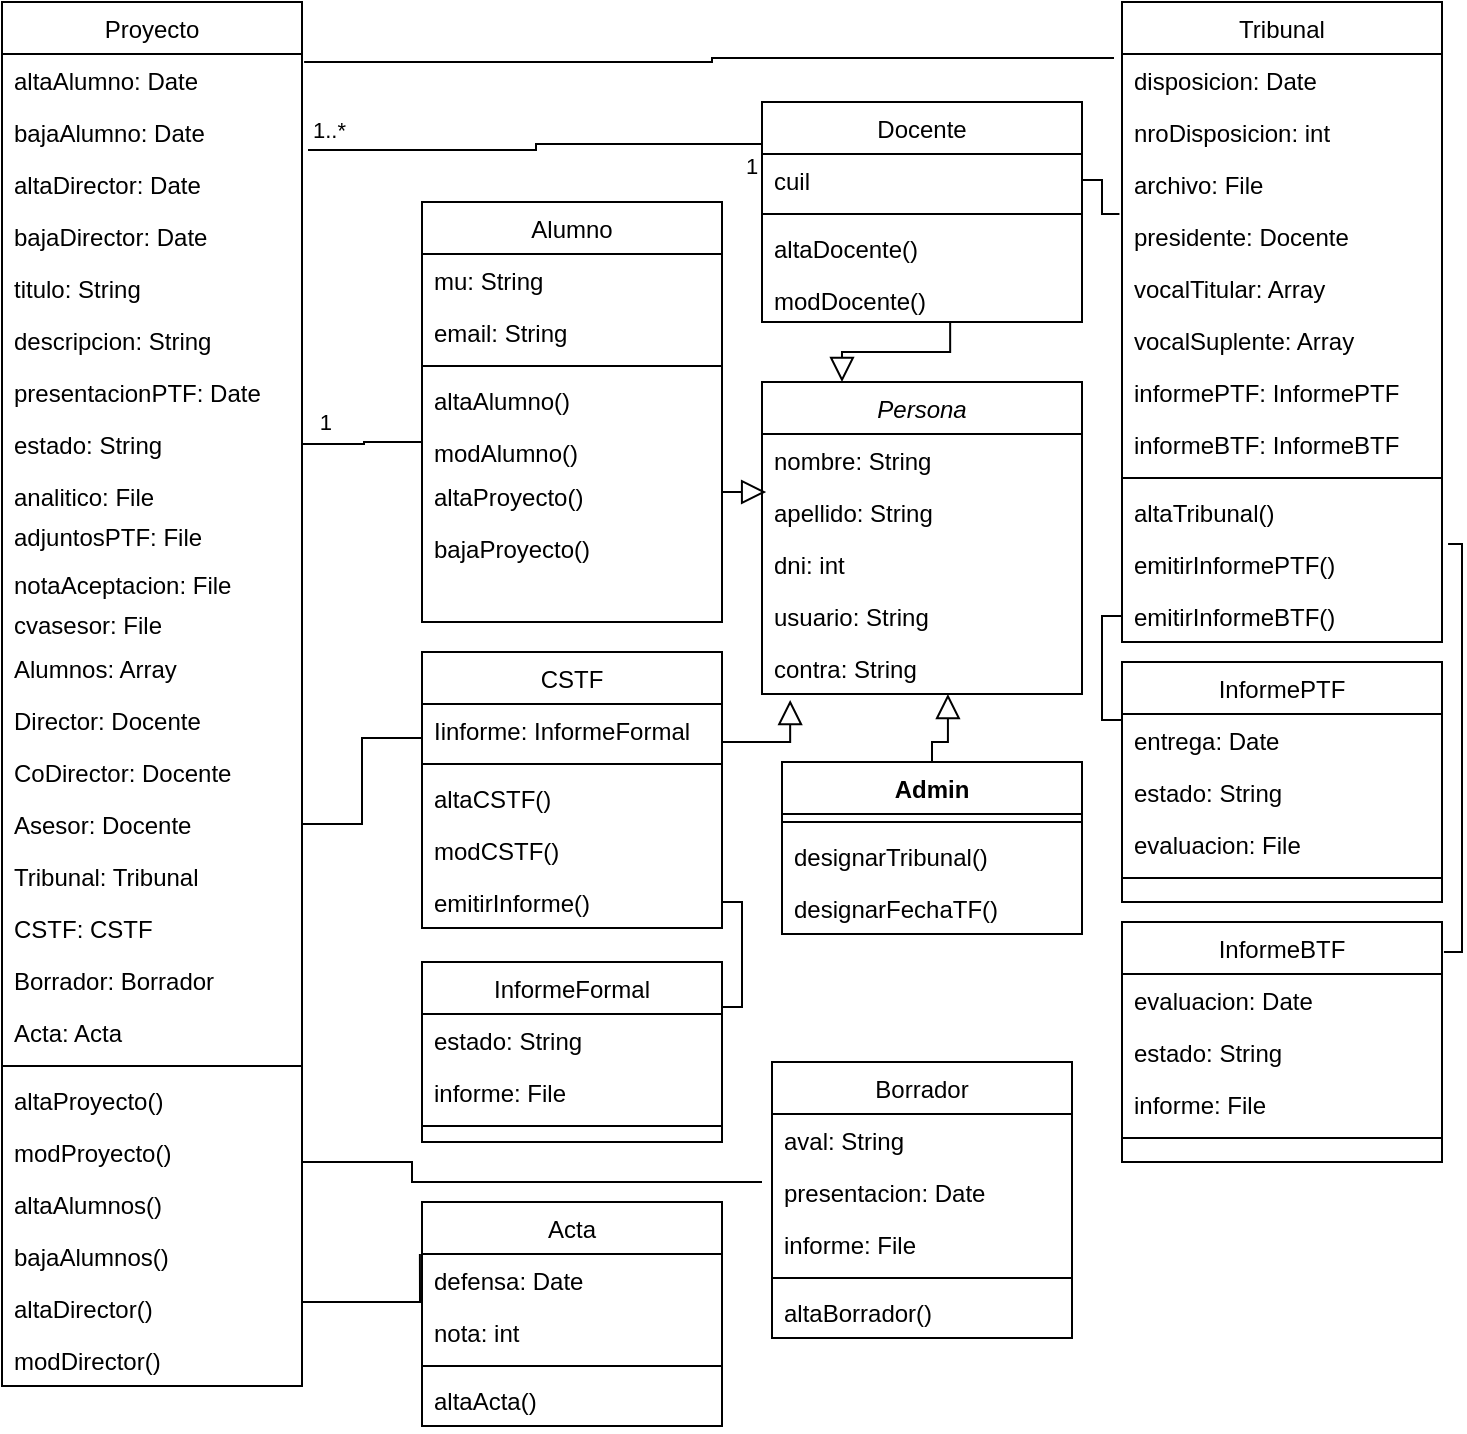 <mxfile version="21.6.8" type="github">
  <diagram id="C5RBs43oDa-KdzZeNtuy" name="Page-1">
    <mxGraphModel dx="1674" dy="790" grid="1" gridSize="10" guides="1" tooltips="1" connect="1" arrows="1" fold="1" page="1" pageScale="1" pageWidth="827" pageHeight="1169" math="0" shadow="0">
      <root>
        <mxCell id="WIyWlLk6GJQsqaUBKTNV-0" />
        <mxCell id="WIyWlLk6GJQsqaUBKTNV-1" parent="WIyWlLk6GJQsqaUBKTNV-0" />
        <mxCell id="zkfFHV4jXpPFQw0GAbJ--0" value="Persona" style="swimlane;fontStyle=2;align=center;verticalAlign=top;childLayout=stackLayout;horizontal=1;startSize=26;horizontalStack=0;resizeParent=1;resizeLast=0;collapsible=1;marginBottom=0;rounded=0;shadow=0;strokeWidth=1;" parent="WIyWlLk6GJQsqaUBKTNV-1" vertex="1">
          <mxGeometry x="420" y="450" width="160" height="156" as="geometry">
            <mxRectangle x="230" y="140" width="160" height="26" as="alternateBounds" />
          </mxGeometry>
        </mxCell>
        <mxCell id="zkfFHV4jXpPFQw0GAbJ--1" value="nombre: String" style="text;align=left;verticalAlign=top;spacingLeft=4;spacingRight=4;overflow=hidden;rotatable=0;points=[[0,0.5],[1,0.5]];portConstraint=eastwest;" parent="zkfFHV4jXpPFQw0GAbJ--0" vertex="1">
          <mxGeometry y="26" width="160" height="26" as="geometry" />
        </mxCell>
        <mxCell id="zkfFHV4jXpPFQw0GAbJ--2" value="apellido: String" style="text;align=left;verticalAlign=top;spacingLeft=4;spacingRight=4;overflow=hidden;rotatable=0;points=[[0,0.5],[1,0.5]];portConstraint=eastwest;rounded=0;shadow=0;html=0;" parent="zkfFHV4jXpPFQw0GAbJ--0" vertex="1">
          <mxGeometry y="52" width="160" height="26" as="geometry" />
        </mxCell>
        <mxCell id="zkfFHV4jXpPFQw0GAbJ--3" value="dni: int&#xa;&#xa;" style="text;align=left;verticalAlign=top;spacingLeft=4;spacingRight=4;overflow=hidden;rotatable=0;points=[[0,0.5],[1,0.5]];portConstraint=eastwest;rounded=0;shadow=0;html=0;" parent="zkfFHV4jXpPFQw0GAbJ--0" vertex="1">
          <mxGeometry y="78" width="160" height="26" as="geometry" />
        </mxCell>
        <mxCell id="7Mly_BTtdw34i1whpnwI-66" value="usuario: String" style="text;align=left;verticalAlign=top;spacingLeft=4;spacingRight=4;overflow=hidden;rotatable=0;points=[[0,0.5],[1,0.5]];portConstraint=eastwest;rounded=0;shadow=0;html=0;" vertex="1" parent="zkfFHV4jXpPFQw0GAbJ--0">
          <mxGeometry y="104" width="160" height="26" as="geometry" />
        </mxCell>
        <mxCell id="7Mly_BTtdw34i1whpnwI-67" value="contra: String" style="text;align=left;verticalAlign=top;spacingLeft=4;spacingRight=4;overflow=hidden;rotatable=0;points=[[0,0.5],[1,0.5]];portConstraint=eastwest;rounded=0;shadow=0;html=0;" vertex="1" parent="zkfFHV4jXpPFQw0GAbJ--0">
          <mxGeometry y="130" width="160" height="26" as="geometry" />
        </mxCell>
        <mxCell id="zkfFHV4jXpPFQw0GAbJ--6" value="Alumno" style="swimlane;fontStyle=0;align=center;verticalAlign=top;childLayout=stackLayout;horizontal=1;startSize=26;horizontalStack=0;resizeParent=1;resizeLast=0;collapsible=1;marginBottom=0;rounded=0;shadow=0;strokeWidth=1;" parent="WIyWlLk6GJQsqaUBKTNV-1" vertex="1">
          <mxGeometry x="250" y="360" width="150" height="210" as="geometry">
            <mxRectangle x="130" y="380" width="160" height="26" as="alternateBounds" />
          </mxGeometry>
        </mxCell>
        <mxCell id="zkfFHV4jXpPFQw0GAbJ--7" value="mu: String" style="text;align=left;verticalAlign=top;spacingLeft=4;spacingRight=4;overflow=hidden;rotatable=0;points=[[0,0.5],[1,0.5]];portConstraint=eastwest;" parent="zkfFHV4jXpPFQw0GAbJ--6" vertex="1">
          <mxGeometry y="26" width="150" height="26" as="geometry" />
        </mxCell>
        <mxCell id="zkfFHV4jXpPFQw0GAbJ--8" value="email: String" style="text;align=left;verticalAlign=top;spacingLeft=4;spacingRight=4;overflow=hidden;rotatable=0;points=[[0,0.5],[1,0.5]];portConstraint=eastwest;rounded=0;shadow=0;html=0;" parent="zkfFHV4jXpPFQw0GAbJ--6" vertex="1">
          <mxGeometry y="52" width="150" height="26" as="geometry" />
        </mxCell>
        <mxCell id="zkfFHV4jXpPFQw0GAbJ--9" value="" style="line;html=1;strokeWidth=1;align=left;verticalAlign=middle;spacingTop=-1;spacingLeft=3;spacingRight=3;rotatable=0;labelPosition=right;points=[];portConstraint=eastwest;" parent="zkfFHV4jXpPFQw0GAbJ--6" vertex="1">
          <mxGeometry y="78" width="150" height="8" as="geometry" />
        </mxCell>
        <mxCell id="zkfFHV4jXpPFQw0GAbJ--11" value="altaAlumno()" style="text;align=left;verticalAlign=top;spacingLeft=4;spacingRight=4;overflow=hidden;rotatable=0;points=[[0,0.5],[1,0.5]];portConstraint=eastwest;" parent="zkfFHV4jXpPFQw0GAbJ--6" vertex="1">
          <mxGeometry y="86" width="150" height="26" as="geometry" />
        </mxCell>
        <mxCell id="7Mly_BTtdw34i1whpnwI-2" value="modAlumno()" style="text;align=left;verticalAlign=top;spacingLeft=4;spacingRight=4;overflow=hidden;rotatable=0;points=[[0,0.5],[1,0.5]];portConstraint=eastwest;" vertex="1" parent="zkfFHV4jXpPFQw0GAbJ--6">
          <mxGeometry y="112" width="150" height="22" as="geometry" />
        </mxCell>
        <mxCell id="7Mly_BTtdw34i1whpnwI-3" value="altaProyecto()&#xa;" style="text;align=left;verticalAlign=top;spacingLeft=4;spacingRight=4;overflow=hidden;rotatable=0;points=[[0,0.5],[1,0.5]];portConstraint=eastwest;" vertex="1" parent="zkfFHV4jXpPFQw0GAbJ--6">
          <mxGeometry y="134" width="150" height="26" as="geometry" />
        </mxCell>
        <mxCell id="7Mly_BTtdw34i1whpnwI-4" value="bajaProyecto()&#xa;" style="text;align=left;verticalAlign=top;spacingLeft=4;spacingRight=4;overflow=hidden;rotatable=0;points=[[0,0.5],[1,0.5]];portConstraint=eastwest;" vertex="1" parent="zkfFHV4jXpPFQw0GAbJ--6">
          <mxGeometry y="160" width="150" height="24" as="geometry" />
        </mxCell>
        <mxCell id="zkfFHV4jXpPFQw0GAbJ--12" value="" style="endArrow=block;endSize=10;endFill=0;shadow=0;strokeWidth=1;rounded=0;edgeStyle=elbowEdgeStyle;elbow=vertical;entryX=0.013;entryY=1.115;entryDx=0;entryDy=0;entryPerimeter=0;" parent="WIyWlLk6GJQsqaUBKTNV-1" source="zkfFHV4jXpPFQw0GAbJ--6" target="zkfFHV4jXpPFQw0GAbJ--1" edge="1">
          <mxGeometry width="160" relative="1" as="geometry">
            <mxPoint x="200" y="203" as="sourcePoint" />
            <mxPoint x="200" y="203" as="targetPoint" />
          </mxGeometry>
        </mxCell>
        <mxCell id="zkfFHV4jXpPFQw0GAbJ--13" value="Docente&#xa;" style="swimlane;fontStyle=0;align=center;verticalAlign=top;childLayout=stackLayout;horizontal=1;startSize=26;horizontalStack=0;resizeParent=1;resizeLast=0;collapsible=1;marginBottom=0;rounded=0;shadow=0;strokeWidth=1;" parent="WIyWlLk6GJQsqaUBKTNV-1" vertex="1">
          <mxGeometry x="420" y="310" width="160" height="110" as="geometry">
            <mxRectangle x="340" y="380" width="170" height="26" as="alternateBounds" />
          </mxGeometry>
        </mxCell>
        <mxCell id="zkfFHV4jXpPFQw0GAbJ--14" value="cuil" style="text;align=left;verticalAlign=top;spacingLeft=4;spacingRight=4;overflow=hidden;rotatable=0;points=[[0,0.5],[1,0.5]];portConstraint=eastwest;" parent="zkfFHV4jXpPFQw0GAbJ--13" vertex="1">
          <mxGeometry y="26" width="160" height="26" as="geometry" />
        </mxCell>
        <mxCell id="zkfFHV4jXpPFQw0GAbJ--15" value="" style="line;html=1;strokeWidth=1;align=left;verticalAlign=middle;spacingTop=-1;spacingLeft=3;spacingRight=3;rotatable=0;labelPosition=right;points=[];portConstraint=eastwest;" parent="zkfFHV4jXpPFQw0GAbJ--13" vertex="1">
          <mxGeometry y="52" width="160" height="8" as="geometry" />
        </mxCell>
        <mxCell id="7Mly_BTtdw34i1whpnwI-37" value="altaDocente()" style="text;align=left;verticalAlign=top;spacingLeft=4;spacingRight=4;overflow=hidden;rotatable=0;points=[[0,0.5],[1,0.5]];portConstraint=eastwest;" vertex="1" parent="zkfFHV4jXpPFQw0GAbJ--13">
          <mxGeometry y="60" width="160" height="26" as="geometry" />
        </mxCell>
        <mxCell id="7Mly_BTtdw34i1whpnwI-38" value="modDocente()" style="text;align=left;verticalAlign=top;spacingLeft=4;spacingRight=4;overflow=hidden;rotatable=0;points=[[0,0.5],[1,0.5]];portConstraint=eastwest;" vertex="1" parent="zkfFHV4jXpPFQw0GAbJ--13">
          <mxGeometry y="86" width="160" height="24" as="geometry" />
        </mxCell>
        <mxCell id="zkfFHV4jXpPFQw0GAbJ--16" value="" style="endArrow=block;endSize=10;endFill=0;shadow=0;strokeWidth=1;rounded=0;edgeStyle=elbowEdgeStyle;elbow=vertical;exitX=0.588;exitY=1;exitDx=0;exitDy=0;entryX=0.25;entryY=0;entryDx=0;entryDy=0;exitPerimeter=0;" parent="WIyWlLk6GJQsqaUBKTNV-1" source="7Mly_BTtdw34i1whpnwI-38" target="zkfFHV4jXpPFQw0GAbJ--0" edge="1">
          <mxGeometry width="160" relative="1" as="geometry">
            <mxPoint x="210" y="373" as="sourcePoint" />
            <mxPoint x="470" y="430" as="targetPoint" />
            <Array as="points" />
          </mxGeometry>
        </mxCell>
        <mxCell id="zkfFHV4jXpPFQw0GAbJ--17" value="Proyecto" style="swimlane;fontStyle=0;align=center;verticalAlign=top;childLayout=stackLayout;horizontal=1;startSize=26;horizontalStack=0;resizeParent=1;resizeLast=0;collapsible=1;marginBottom=0;rounded=0;shadow=0;strokeWidth=1;" parent="WIyWlLk6GJQsqaUBKTNV-1" vertex="1">
          <mxGeometry x="40" y="260" width="150" height="692" as="geometry">
            <mxRectangle x="130" y="570" width="160" height="26" as="alternateBounds" />
          </mxGeometry>
        </mxCell>
        <mxCell id="zkfFHV4jXpPFQw0GAbJ--18" value="altaAlumno: Date&#xa;" style="text;align=left;verticalAlign=top;spacingLeft=4;spacingRight=4;overflow=hidden;rotatable=0;points=[[0,0.5],[1,0.5]];portConstraint=eastwest;" parent="zkfFHV4jXpPFQw0GAbJ--17" vertex="1">
          <mxGeometry y="26" width="150" height="26" as="geometry" />
        </mxCell>
        <mxCell id="7Mly_BTtdw34i1whpnwI-8" value="bajaAlumno: Date&#xa;" style="text;align=left;verticalAlign=top;spacingLeft=4;spacingRight=4;overflow=hidden;rotatable=0;points=[[0,0.5],[1,0.5]];portConstraint=eastwest;" vertex="1" parent="zkfFHV4jXpPFQw0GAbJ--17">
          <mxGeometry y="52" width="150" height="26" as="geometry" />
        </mxCell>
        <mxCell id="7Mly_BTtdw34i1whpnwI-42" value="altaDirector: Date&#xa;" style="text;align=left;verticalAlign=top;spacingLeft=4;spacingRight=4;overflow=hidden;rotatable=0;points=[[0,0.5],[1,0.5]];portConstraint=eastwest;" vertex="1" parent="zkfFHV4jXpPFQw0GAbJ--17">
          <mxGeometry y="78" width="150" height="26" as="geometry" />
        </mxCell>
        <mxCell id="7Mly_BTtdw34i1whpnwI-43" value="bajaDirector: Date&#xa;" style="text;align=left;verticalAlign=top;spacingLeft=4;spacingRight=4;overflow=hidden;rotatable=0;points=[[0,0.5],[1,0.5]];portConstraint=eastwest;" vertex="1" parent="zkfFHV4jXpPFQw0GAbJ--17">
          <mxGeometry y="104" width="150" height="26" as="geometry" />
        </mxCell>
        <mxCell id="7Mly_BTtdw34i1whpnwI-48" value="titulo: String" style="text;align=left;verticalAlign=top;spacingLeft=4;spacingRight=4;overflow=hidden;rotatable=0;points=[[0,0.5],[1,0.5]];portConstraint=eastwest;" vertex="1" parent="zkfFHV4jXpPFQw0GAbJ--17">
          <mxGeometry y="130" width="150" height="26" as="geometry" />
        </mxCell>
        <mxCell id="7Mly_BTtdw34i1whpnwI-49" value="descripcion: String" style="text;align=left;verticalAlign=top;spacingLeft=4;spacingRight=4;overflow=hidden;rotatable=0;points=[[0,0.5],[1,0.5]];portConstraint=eastwest;" vertex="1" parent="zkfFHV4jXpPFQw0GAbJ--17">
          <mxGeometry y="156" width="150" height="26" as="geometry" />
        </mxCell>
        <mxCell id="7Mly_BTtdw34i1whpnwI-41" value="presentacionPTF: Date" style="text;align=left;verticalAlign=top;spacingLeft=4;spacingRight=4;overflow=hidden;rotatable=0;points=[[0,0.5],[1,0.5]];portConstraint=eastwest;" vertex="1" parent="zkfFHV4jXpPFQw0GAbJ--17">
          <mxGeometry y="182" width="150" height="26" as="geometry" />
        </mxCell>
        <mxCell id="7Mly_BTtdw34i1whpnwI-200" value="estado: String" style="text;align=left;verticalAlign=top;spacingLeft=4;spacingRight=4;overflow=hidden;rotatable=0;points=[[0,0.5],[1,0.5]];portConstraint=eastwest;" vertex="1" parent="zkfFHV4jXpPFQw0GAbJ--17">
          <mxGeometry y="208" width="150" height="26" as="geometry" />
        </mxCell>
        <mxCell id="7Mly_BTtdw34i1whpnwI-53" value="analitico: File" style="text;align=left;verticalAlign=top;spacingLeft=4;spacingRight=4;overflow=hidden;rotatable=0;points=[[0,0.5],[1,0.5]];portConstraint=eastwest;" vertex="1" parent="zkfFHV4jXpPFQw0GAbJ--17">
          <mxGeometry y="234" width="150" height="20" as="geometry" />
        </mxCell>
        <mxCell id="7Mly_BTtdw34i1whpnwI-52" value="adjuntosPTF: File" style="text;align=left;verticalAlign=top;spacingLeft=4;spacingRight=4;overflow=hidden;rotatable=0;points=[[0,0.5],[1,0.5]];portConstraint=eastwest;" vertex="1" parent="zkfFHV4jXpPFQw0GAbJ--17">
          <mxGeometry y="254" width="150" height="24" as="geometry" />
        </mxCell>
        <mxCell id="7Mly_BTtdw34i1whpnwI-50" value="notaAceptacion: File" style="text;align=left;verticalAlign=top;spacingLeft=4;spacingRight=4;overflow=hidden;rotatable=0;points=[[0,0.5],[1,0.5]];portConstraint=eastwest;" vertex="1" parent="zkfFHV4jXpPFQw0GAbJ--17">
          <mxGeometry y="278" width="150" height="20" as="geometry" />
        </mxCell>
        <mxCell id="7Mly_BTtdw34i1whpnwI-54" value="cvasesor: File" style="text;align=left;verticalAlign=top;spacingLeft=4;spacingRight=4;overflow=hidden;rotatable=0;points=[[0,0.5],[1,0.5]];portConstraint=eastwest;" vertex="1" parent="zkfFHV4jXpPFQw0GAbJ--17">
          <mxGeometry y="298" width="150" height="22" as="geometry" />
        </mxCell>
        <mxCell id="7Mly_BTtdw34i1whpnwI-137" value="Alumnos: Array" style="text;align=left;verticalAlign=top;spacingLeft=4;spacingRight=4;overflow=hidden;rotatable=0;points=[[0,0.5],[1,0.5]];portConstraint=eastwest;" vertex="1" parent="zkfFHV4jXpPFQw0GAbJ--17">
          <mxGeometry y="320" width="150" height="26" as="geometry" />
        </mxCell>
        <mxCell id="7Mly_BTtdw34i1whpnwI-40" value="Director: Docente&#xa;" style="text;align=left;verticalAlign=top;spacingLeft=4;spacingRight=4;overflow=hidden;rotatable=0;points=[[0,0.5],[1,0.5]];portConstraint=eastwest;" vertex="1" parent="zkfFHV4jXpPFQw0GAbJ--17">
          <mxGeometry y="346" width="150" height="26" as="geometry" />
        </mxCell>
        <mxCell id="7Mly_BTtdw34i1whpnwI-39" value="CoDirector: Docente&#xa;" style="text;align=left;verticalAlign=top;spacingLeft=4;spacingRight=4;overflow=hidden;rotatable=0;points=[[0,0.5],[1,0.5]];portConstraint=eastwest;" vertex="1" parent="zkfFHV4jXpPFQw0GAbJ--17">
          <mxGeometry y="372" width="150" height="26" as="geometry" />
        </mxCell>
        <mxCell id="7Mly_BTtdw34i1whpnwI-47" value="Asesor: Docente" style="text;align=left;verticalAlign=top;spacingLeft=4;spacingRight=4;overflow=hidden;rotatable=0;points=[[0,0.5],[1,0.5]];portConstraint=eastwest;" vertex="1" parent="zkfFHV4jXpPFQw0GAbJ--17">
          <mxGeometry y="398" width="150" height="26" as="geometry" />
        </mxCell>
        <mxCell id="7Mly_BTtdw34i1whpnwI-114" value="Tribunal: Tribunal&#xa;" style="text;align=left;verticalAlign=top;spacingLeft=4;spacingRight=4;overflow=hidden;rotatable=0;points=[[0,0.5],[1,0.5]];portConstraint=eastwest;" vertex="1" parent="zkfFHV4jXpPFQw0GAbJ--17">
          <mxGeometry y="424" width="150" height="26" as="geometry" />
        </mxCell>
        <mxCell id="7Mly_BTtdw34i1whpnwI-115" value="CSTF: CSTF" style="text;align=left;verticalAlign=top;spacingLeft=4;spacingRight=4;overflow=hidden;rotatable=0;points=[[0,0.5],[1,0.5]];portConstraint=eastwest;" vertex="1" parent="zkfFHV4jXpPFQw0GAbJ--17">
          <mxGeometry y="450" width="150" height="26" as="geometry" />
        </mxCell>
        <mxCell id="7Mly_BTtdw34i1whpnwI-166" value="Borrador: Borrador" style="text;align=left;verticalAlign=top;spacingLeft=4;spacingRight=4;overflow=hidden;rotatable=0;points=[[0,0.5],[1,0.5]];portConstraint=eastwest;" vertex="1" parent="zkfFHV4jXpPFQw0GAbJ--17">
          <mxGeometry y="476" width="150" height="26" as="geometry" />
        </mxCell>
        <mxCell id="7Mly_BTtdw34i1whpnwI-136" value="Acta: Acta" style="text;align=left;verticalAlign=top;spacingLeft=4;spacingRight=4;overflow=hidden;rotatable=0;points=[[0,0.5],[1,0.5]];portConstraint=eastwest;" vertex="1" parent="zkfFHV4jXpPFQw0GAbJ--17">
          <mxGeometry y="502" width="150" height="26" as="geometry" />
        </mxCell>
        <mxCell id="zkfFHV4jXpPFQw0GAbJ--23" value="" style="line;html=1;strokeWidth=1;align=left;verticalAlign=middle;spacingTop=-1;spacingLeft=3;spacingRight=3;rotatable=0;labelPosition=right;points=[];portConstraint=eastwest;" parent="zkfFHV4jXpPFQw0GAbJ--17" vertex="1">
          <mxGeometry y="528" width="150" height="8" as="geometry" />
        </mxCell>
        <mxCell id="zkfFHV4jXpPFQw0GAbJ--24" value="altaProyecto()" style="text;align=left;verticalAlign=top;spacingLeft=4;spacingRight=4;overflow=hidden;rotatable=0;points=[[0,0.5],[1,0.5]];portConstraint=eastwest;" parent="zkfFHV4jXpPFQw0GAbJ--17" vertex="1">
          <mxGeometry y="536" width="150" height="26" as="geometry" />
        </mxCell>
        <mxCell id="7Mly_BTtdw34i1whpnwI-194" value="modProyecto()" style="text;align=left;verticalAlign=top;spacingLeft=4;spacingRight=4;overflow=hidden;rotatable=0;points=[[0,0.5],[1,0.5]];portConstraint=eastwest;" vertex="1" parent="zkfFHV4jXpPFQw0GAbJ--17">
          <mxGeometry y="562" width="150" height="26" as="geometry" />
        </mxCell>
        <mxCell id="zkfFHV4jXpPFQw0GAbJ--25" value="altaAlumnos()" style="text;align=left;verticalAlign=top;spacingLeft=4;spacingRight=4;overflow=hidden;rotatable=0;points=[[0,0.5],[1,0.5]];portConstraint=eastwest;" parent="zkfFHV4jXpPFQw0GAbJ--17" vertex="1">
          <mxGeometry y="588" width="150" height="26" as="geometry" />
        </mxCell>
        <mxCell id="7Mly_BTtdw34i1whpnwI-44" value="bajaAlumnos()" style="text;align=left;verticalAlign=top;spacingLeft=4;spacingRight=4;overflow=hidden;rotatable=0;points=[[0,0.5],[1,0.5]];portConstraint=eastwest;" vertex="1" parent="zkfFHV4jXpPFQw0GAbJ--17">
          <mxGeometry y="614" width="150" height="26" as="geometry" />
        </mxCell>
        <mxCell id="7Mly_BTtdw34i1whpnwI-45" value="altaDirector()" style="text;align=left;verticalAlign=top;spacingLeft=4;spacingRight=4;overflow=hidden;rotatable=0;points=[[0,0.5],[1,0.5]];portConstraint=eastwest;" vertex="1" parent="zkfFHV4jXpPFQw0GAbJ--17">
          <mxGeometry y="640" width="150" height="26" as="geometry" />
        </mxCell>
        <mxCell id="7Mly_BTtdw34i1whpnwI-46" value="modDirector()" style="text;align=left;verticalAlign=top;spacingLeft=4;spacingRight=4;overflow=hidden;rotatable=0;points=[[0,0.5],[1,0.5]];portConstraint=eastwest;" vertex="1" parent="zkfFHV4jXpPFQw0GAbJ--17">
          <mxGeometry y="666" width="150" height="26" as="geometry" />
        </mxCell>
        <mxCell id="7Mly_BTtdw34i1whpnwI-5" value="" style="endArrow=none;html=1;edgeStyle=orthogonalEdgeStyle;rounded=0;exitX=0;exitY=0.5;exitDx=0;exitDy=0;" edge="1" parent="WIyWlLk6GJQsqaUBKTNV-1" source="7Mly_BTtdw34i1whpnwI-2">
          <mxGeometry relative="1" as="geometry">
            <mxPoint x="355" y="530" as="sourcePoint" />
            <mxPoint x="190" y="480" as="targetPoint" />
            <Array as="points">
              <mxPoint x="250" y="480" />
              <mxPoint x="221" y="480" />
              <mxPoint x="221" y="481" />
            </Array>
          </mxGeometry>
        </mxCell>
        <mxCell id="7Mly_BTtdw34i1whpnwI-7" value="1" style="edgeLabel;resizable=0;html=1;align=right;verticalAlign=bottom;" connectable="0" vertex="1" parent="7Mly_BTtdw34i1whpnwI-5">
          <mxGeometry x="1" relative="1" as="geometry">
            <mxPoint x="15" y="-2" as="offset" />
          </mxGeometry>
        </mxCell>
        <mxCell id="7Mly_BTtdw34i1whpnwI-15" value="" style="endArrow=none;html=1;edgeStyle=orthogonalEdgeStyle;rounded=0;exitX=0;exitY=0.5;exitDx=0;exitDy=0;" edge="1" parent="WIyWlLk6GJQsqaUBKTNV-1">
          <mxGeometry relative="1" as="geometry">
            <mxPoint x="420" y="330" as="sourcePoint" />
            <mxPoint x="193" y="334" as="targetPoint" />
            <Array as="points">
              <mxPoint x="420" y="331" />
              <mxPoint x="307" y="331" />
              <mxPoint x="307" y="334" />
              <mxPoint x="194" y="334" />
            </Array>
          </mxGeometry>
        </mxCell>
        <mxCell id="7Mly_BTtdw34i1whpnwI-16" value="1" style="edgeLabel;resizable=0;html=1;align=left;verticalAlign=bottom;" connectable="0" vertex="1" parent="7Mly_BTtdw34i1whpnwI-15">
          <mxGeometry x="-1" relative="1" as="geometry">
            <mxPoint x="-10" y="20" as="offset" />
          </mxGeometry>
        </mxCell>
        <mxCell id="7Mly_BTtdw34i1whpnwI-17" value="1..*" style="edgeLabel;resizable=0;html=1;align=right;verticalAlign=bottom;" connectable="0" vertex="1" parent="7Mly_BTtdw34i1whpnwI-15">
          <mxGeometry x="1" relative="1" as="geometry">
            <mxPoint x="19" y="-2" as="offset" />
          </mxGeometry>
        </mxCell>
        <mxCell id="7Mly_BTtdw34i1whpnwI-61" value="CSTF" style="swimlane;fontStyle=0;align=center;verticalAlign=top;childLayout=stackLayout;horizontal=1;startSize=26;horizontalStack=0;resizeParent=1;resizeLast=0;collapsible=1;marginBottom=0;rounded=0;shadow=0;strokeWidth=1;" vertex="1" parent="WIyWlLk6GJQsqaUBKTNV-1">
          <mxGeometry x="250" y="585" width="150" height="138" as="geometry">
            <mxRectangle x="340" y="380" width="170" height="26" as="alternateBounds" />
          </mxGeometry>
        </mxCell>
        <mxCell id="7Mly_BTtdw34i1whpnwI-116" value="Iinforme: InformeFormal" style="text;align=left;verticalAlign=top;spacingLeft=4;spacingRight=4;overflow=hidden;rotatable=0;points=[[0,0.5],[1,0.5]];portConstraint=eastwest;" vertex="1" parent="7Mly_BTtdw34i1whpnwI-61">
          <mxGeometry y="26" width="150" height="26" as="geometry" />
        </mxCell>
        <mxCell id="7Mly_BTtdw34i1whpnwI-63" value="" style="line;html=1;strokeWidth=1;align=left;verticalAlign=middle;spacingTop=-1;spacingLeft=3;spacingRight=3;rotatable=0;labelPosition=right;points=[];portConstraint=eastwest;" vertex="1" parent="7Mly_BTtdw34i1whpnwI-61">
          <mxGeometry y="52" width="150" height="8" as="geometry" />
        </mxCell>
        <mxCell id="7Mly_BTtdw34i1whpnwI-203" value="altaCSTF()" style="text;align=left;verticalAlign=top;spacingLeft=4;spacingRight=4;overflow=hidden;rotatable=0;points=[[0,0.5],[1,0.5]];portConstraint=eastwest;" vertex="1" parent="7Mly_BTtdw34i1whpnwI-61">
          <mxGeometry y="60" width="150" height="26" as="geometry" />
        </mxCell>
        <mxCell id="7Mly_BTtdw34i1whpnwI-202" value="modCSTF()" style="text;align=left;verticalAlign=top;spacingLeft=4;spacingRight=4;overflow=hidden;rotatable=0;points=[[0,0.5],[1,0.5]];portConstraint=eastwest;" vertex="1" parent="7Mly_BTtdw34i1whpnwI-61">
          <mxGeometry y="86" width="150" height="26" as="geometry" />
        </mxCell>
        <mxCell id="7Mly_BTtdw34i1whpnwI-64" value="emitirInforme()" style="text;align=left;verticalAlign=top;spacingLeft=4;spacingRight=4;overflow=hidden;rotatable=0;points=[[0,0.5],[1,0.5]];portConstraint=eastwest;" vertex="1" parent="7Mly_BTtdw34i1whpnwI-61">
          <mxGeometry y="112" width="150" height="26" as="geometry" />
        </mxCell>
        <mxCell id="7Mly_BTtdw34i1whpnwI-70" value="" style="endArrow=block;endSize=10;endFill=0;shadow=0;strokeWidth=1;rounded=0;edgeStyle=elbowEdgeStyle;elbow=vertical;entryX=0.088;entryY=1.115;entryDx=0;entryDy=0;entryPerimeter=0;exitX=1;exitY=0.25;exitDx=0;exitDy=0;" edge="1" parent="WIyWlLk6GJQsqaUBKTNV-1" source="7Mly_BTtdw34i1whpnwI-61" target="7Mly_BTtdw34i1whpnwI-67">
          <mxGeometry width="160" relative="1" as="geometry">
            <mxPoint x="380" y="465" as="sourcePoint" />
            <mxPoint x="412" y="465" as="targetPoint" />
            <Array as="points">
              <mxPoint x="420" y="630" />
            </Array>
          </mxGeometry>
        </mxCell>
        <mxCell id="7Mly_BTtdw34i1whpnwI-71" value="Tribunal" style="swimlane;fontStyle=0;align=center;verticalAlign=top;childLayout=stackLayout;horizontal=1;startSize=26;horizontalStack=0;resizeParent=1;resizeLast=0;collapsible=1;marginBottom=0;rounded=0;shadow=0;strokeWidth=1;" vertex="1" parent="WIyWlLk6GJQsqaUBKTNV-1">
          <mxGeometry x="600" y="260" width="160" height="320" as="geometry">
            <mxRectangle x="130" y="380" width="160" height="26" as="alternateBounds" />
          </mxGeometry>
        </mxCell>
        <mxCell id="7Mly_BTtdw34i1whpnwI-80" value="disposicion: Date&#xa;" style="text;align=left;verticalAlign=top;spacingLeft=4;spacingRight=4;overflow=hidden;rotatable=0;points=[[0,0.5],[1,0.5]];portConstraint=eastwest;" vertex="1" parent="7Mly_BTtdw34i1whpnwI-71">
          <mxGeometry y="26" width="160" height="26" as="geometry" />
        </mxCell>
        <mxCell id="7Mly_BTtdw34i1whpnwI-81" value="nroDisposicion: int" style="text;align=left;verticalAlign=top;spacingLeft=4;spacingRight=4;overflow=hidden;rotatable=0;points=[[0,0.5],[1,0.5]];portConstraint=eastwest;" vertex="1" parent="7Mly_BTtdw34i1whpnwI-71">
          <mxGeometry y="52" width="160" height="26" as="geometry" />
        </mxCell>
        <mxCell id="7Mly_BTtdw34i1whpnwI-82" value="archivo: File" style="text;align=left;verticalAlign=top;spacingLeft=4;spacingRight=4;overflow=hidden;rotatable=0;points=[[0,0.5],[1,0.5]];portConstraint=eastwest;" vertex="1" parent="7Mly_BTtdw34i1whpnwI-71">
          <mxGeometry y="78" width="160" height="26" as="geometry" />
        </mxCell>
        <mxCell id="7Mly_BTtdw34i1whpnwI-72" value="presidente: Docente" style="text;align=left;verticalAlign=top;spacingLeft=4;spacingRight=4;overflow=hidden;rotatable=0;points=[[0,0.5],[1,0.5]];portConstraint=eastwest;" vertex="1" parent="7Mly_BTtdw34i1whpnwI-71">
          <mxGeometry y="104" width="160" height="26" as="geometry" />
        </mxCell>
        <mxCell id="7Mly_BTtdw34i1whpnwI-73" value="vocalTitular: Array" style="text;align=left;verticalAlign=top;spacingLeft=4;spacingRight=4;overflow=hidden;rotatable=0;points=[[0,0.5],[1,0.5]];portConstraint=eastwest;rounded=0;shadow=0;html=0;" vertex="1" parent="7Mly_BTtdw34i1whpnwI-71">
          <mxGeometry y="130" width="160" height="26" as="geometry" />
        </mxCell>
        <mxCell id="7Mly_BTtdw34i1whpnwI-74" value="vocalSuplente: Array" style="text;align=left;verticalAlign=top;spacingLeft=4;spacingRight=4;overflow=hidden;rotatable=0;points=[[0,0.5],[1,0.5]];portConstraint=eastwest;rounded=0;shadow=0;html=0;" vertex="1" parent="7Mly_BTtdw34i1whpnwI-71">
          <mxGeometry y="156" width="160" height="26" as="geometry" />
        </mxCell>
        <mxCell id="7Mly_BTtdw34i1whpnwI-120" value="informePTF: InformePTF" style="text;align=left;verticalAlign=top;spacingLeft=4;spacingRight=4;overflow=hidden;rotatable=0;points=[[0,0.5],[1,0.5]];portConstraint=eastwest;rounded=0;shadow=0;html=0;" vertex="1" parent="7Mly_BTtdw34i1whpnwI-71">
          <mxGeometry y="182" width="160" height="26" as="geometry" />
        </mxCell>
        <mxCell id="7Mly_BTtdw34i1whpnwI-144" value="informeBTF: InformeBTF" style="text;align=left;verticalAlign=top;spacingLeft=4;spacingRight=4;overflow=hidden;rotatable=0;points=[[0,0.5],[1,0.5]];portConstraint=eastwest;rounded=0;shadow=0;html=0;" vertex="1" parent="7Mly_BTtdw34i1whpnwI-71">
          <mxGeometry y="208" width="160" height="26" as="geometry" />
        </mxCell>
        <mxCell id="7Mly_BTtdw34i1whpnwI-75" value="" style="line;html=1;strokeWidth=1;align=left;verticalAlign=middle;spacingTop=-1;spacingLeft=3;spacingRight=3;rotatable=0;labelPosition=right;points=[];portConstraint=eastwest;" vertex="1" parent="7Mly_BTtdw34i1whpnwI-71">
          <mxGeometry y="234" width="160" height="8" as="geometry" />
        </mxCell>
        <mxCell id="7Mly_BTtdw34i1whpnwI-76" value="altaTribunal()" style="text;align=left;verticalAlign=top;spacingLeft=4;spacingRight=4;overflow=hidden;rotatable=0;points=[[0,0.5],[1,0.5]];portConstraint=eastwest;" vertex="1" parent="7Mly_BTtdw34i1whpnwI-71">
          <mxGeometry y="242" width="160" height="26" as="geometry" />
        </mxCell>
        <mxCell id="7Mly_BTtdw34i1whpnwI-143" value="emitirInformePTF()" style="text;align=left;verticalAlign=top;spacingLeft=4;spacingRight=4;overflow=hidden;rotatable=0;points=[[0,0.5],[1,0.5]];portConstraint=eastwest;" vertex="1" parent="7Mly_BTtdw34i1whpnwI-71">
          <mxGeometry y="268" width="160" height="26" as="geometry" />
        </mxCell>
        <mxCell id="7Mly_BTtdw34i1whpnwI-83" value="emitirInformeBTF()" style="text;align=left;verticalAlign=top;spacingLeft=4;spacingRight=4;overflow=hidden;rotatable=0;points=[[0,0.5],[1,0.5]];portConstraint=eastwest;" vertex="1" parent="7Mly_BTtdw34i1whpnwI-71">
          <mxGeometry y="294" width="160" height="26" as="geometry" />
        </mxCell>
        <mxCell id="7Mly_BTtdw34i1whpnwI-84" value="InformePTF" style="swimlane;fontStyle=0;align=center;verticalAlign=top;childLayout=stackLayout;horizontal=1;startSize=26;horizontalStack=0;resizeParent=1;resizeLast=0;collapsible=1;marginBottom=0;rounded=0;shadow=0;strokeWidth=1;" vertex="1" parent="WIyWlLk6GJQsqaUBKTNV-1">
          <mxGeometry x="600" y="590" width="160" height="120" as="geometry">
            <mxRectangle x="340" y="380" width="170" height="26" as="alternateBounds" />
          </mxGeometry>
        </mxCell>
        <mxCell id="7Mly_BTtdw34i1whpnwI-89" value="entrega: Date" style="text;align=left;verticalAlign=top;spacingLeft=4;spacingRight=4;overflow=hidden;rotatable=0;points=[[0,0.5],[1,0.5]];portConstraint=eastwest;" vertex="1" parent="7Mly_BTtdw34i1whpnwI-84">
          <mxGeometry y="26" width="160" height="26" as="geometry" />
        </mxCell>
        <mxCell id="7Mly_BTtdw34i1whpnwI-90" value="estado: String" style="text;align=left;verticalAlign=top;spacingLeft=4;spacingRight=4;overflow=hidden;rotatable=0;points=[[0,0.5],[1,0.5]];portConstraint=eastwest;" vertex="1" parent="7Mly_BTtdw34i1whpnwI-84">
          <mxGeometry y="52" width="160" height="26" as="geometry" />
        </mxCell>
        <mxCell id="7Mly_BTtdw34i1whpnwI-85" value="evaluacion: File" style="text;align=left;verticalAlign=top;spacingLeft=4;spacingRight=4;overflow=hidden;rotatable=0;points=[[0,0.5],[1,0.5]];portConstraint=eastwest;" vertex="1" parent="7Mly_BTtdw34i1whpnwI-84">
          <mxGeometry y="78" width="160" height="26" as="geometry" />
        </mxCell>
        <mxCell id="7Mly_BTtdw34i1whpnwI-86" value="" style="line;html=1;strokeWidth=1;align=left;verticalAlign=middle;spacingTop=-1;spacingLeft=3;spacingRight=3;rotatable=0;labelPosition=right;points=[];portConstraint=eastwest;" vertex="1" parent="7Mly_BTtdw34i1whpnwI-84">
          <mxGeometry y="104" width="160" height="8" as="geometry" />
        </mxCell>
        <mxCell id="7Mly_BTtdw34i1whpnwI-91" value="InformeFormal" style="swimlane;fontStyle=0;align=center;verticalAlign=top;childLayout=stackLayout;horizontal=1;startSize=26;horizontalStack=0;resizeParent=1;resizeLast=0;collapsible=1;marginBottom=0;rounded=0;shadow=0;strokeWidth=1;" vertex="1" parent="WIyWlLk6GJQsqaUBKTNV-1">
          <mxGeometry x="250" y="740" width="150" height="90" as="geometry">
            <mxRectangle x="340" y="380" width="170" height="26" as="alternateBounds" />
          </mxGeometry>
        </mxCell>
        <mxCell id="7Mly_BTtdw34i1whpnwI-93" value="estado: String" style="text;align=left;verticalAlign=top;spacingLeft=4;spacingRight=4;overflow=hidden;rotatable=0;points=[[0,0.5],[1,0.5]];portConstraint=eastwest;" vertex="1" parent="7Mly_BTtdw34i1whpnwI-91">
          <mxGeometry y="26" width="150" height="26" as="geometry" />
        </mxCell>
        <mxCell id="7Mly_BTtdw34i1whpnwI-94" value="informe: File" style="text;align=left;verticalAlign=top;spacingLeft=4;spacingRight=4;overflow=hidden;rotatable=0;points=[[0,0.5],[1,0.5]];portConstraint=eastwest;" vertex="1" parent="7Mly_BTtdw34i1whpnwI-91">
          <mxGeometry y="52" width="150" height="26" as="geometry" />
        </mxCell>
        <mxCell id="7Mly_BTtdw34i1whpnwI-95" value="" style="line;html=1;strokeWidth=1;align=left;verticalAlign=middle;spacingTop=-1;spacingLeft=3;spacingRight=3;rotatable=0;labelPosition=right;points=[];portConstraint=eastwest;" vertex="1" parent="7Mly_BTtdw34i1whpnwI-91">
          <mxGeometry y="78" width="150" height="8" as="geometry" />
        </mxCell>
        <mxCell id="7Mly_BTtdw34i1whpnwI-96" value="" style="endArrow=none;html=1;edgeStyle=orthogonalEdgeStyle;rounded=0;exitX=-0.008;exitY=1.077;exitDx=0;exitDy=0;entryX=1;entryY=0.5;entryDx=0;entryDy=0;exitPerimeter=0;" edge="1" parent="WIyWlLk6GJQsqaUBKTNV-1" source="7Mly_BTtdw34i1whpnwI-82" target="zkfFHV4jXpPFQw0GAbJ--14">
          <mxGeometry relative="1" as="geometry">
            <mxPoint x="330" y="570" as="sourcePoint" />
            <mxPoint x="490" y="570" as="targetPoint" />
          </mxGeometry>
        </mxCell>
        <mxCell id="7Mly_BTtdw34i1whpnwI-107" value="" style="endArrow=none;html=1;edgeStyle=orthogonalEdgeStyle;rounded=0;entryX=-0.025;entryY=0.077;entryDx=0;entryDy=0;entryPerimeter=0;exitX=1.007;exitY=0.154;exitDx=0;exitDy=0;exitPerimeter=0;" edge="1" parent="WIyWlLk6GJQsqaUBKTNV-1" source="zkfFHV4jXpPFQw0GAbJ--18" target="7Mly_BTtdw34i1whpnwI-80">
          <mxGeometry relative="1" as="geometry">
            <mxPoint x="140" y="200" as="sourcePoint" />
            <mxPoint x="490" y="570" as="targetPoint" />
          </mxGeometry>
        </mxCell>
        <mxCell id="7Mly_BTtdw34i1whpnwI-110" value="" style="endArrow=none;html=1;edgeStyle=orthogonalEdgeStyle;rounded=0;entryX=0;entryY=0.5;entryDx=0;entryDy=0;exitX=1;exitY=0.5;exitDx=0;exitDy=0;" edge="1" parent="WIyWlLk6GJQsqaUBKTNV-1" source="7Mly_BTtdw34i1whpnwI-114" target="7Mly_BTtdw34i1whpnwI-61">
          <mxGeometry relative="1" as="geometry">
            <mxPoint x="330" y="570" as="sourcePoint" />
            <mxPoint x="490" y="570" as="targetPoint" />
            <Array as="points">
              <mxPoint x="220" y="671" />
              <mxPoint x="220" y="628" />
            </Array>
          </mxGeometry>
        </mxCell>
        <mxCell id="7Mly_BTtdw34i1whpnwI-117" value="" style="endArrow=none;html=1;edgeStyle=orthogonalEdgeStyle;rounded=0;exitX=1;exitY=0.5;exitDx=0;exitDy=0;entryX=1;entryY=0.25;entryDx=0;entryDy=0;" edge="1" parent="WIyWlLk6GJQsqaUBKTNV-1" source="7Mly_BTtdw34i1whpnwI-64" target="7Mly_BTtdw34i1whpnwI-91">
          <mxGeometry relative="1" as="geometry">
            <mxPoint x="330" y="470" as="sourcePoint" />
            <mxPoint x="490" y="470" as="targetPoint" />
          </mxGeometry>
        </mxCell>
        <mxCell id="7Mly_BTtdw34i1whpnwI-127" value="Borrador" style="swimlane;fontStyle=0;align=center;verticalAlign=top;childLayout=stackLayout;horizontal=1;startSize=26;horizontalStack=0;resizeParent=1;resizeLast=0;collapsible=1;marginBottom=0;rounded=0;shadow=0;strokeWidth=1;" vertex="1" parent="WIyWlLk6GJQsqaUBKTNV-1">
          <mxGeometry x="425" y="790" width="150" height="138" as="geometry">
            <mxRectangle x="340" y="380" width="170" height="26" as="alternateBounds" />
          </mxGeometry>
        </mxCell>
        <mxCell id="7Mly_BTtdw34i1whpnwI-131" value="aval: String" style="text;align=left;verticalAlign=top;spacingLeft=4;spacingRight=4;overflow=hidden;rotatable=0;points=[[0,0.5],[1,0.5]];portConstraint=eastwest;" vertex="1" parent="7Mly_BTtdw34i1whpnwI-127">
          <mxGeometry y="26" width="150" height="26" as="geometry" />
        </mxCell>
        <mxCell id="7Mly_BTtdw34i1whpnwI-128" value="presentacion: Date" style="text;align=left;verticalAlign=top;spacingLeft=4;spacingRight=4;overflow=hidden;rotatable=0;points=[[0,0.5],[1,0.5]];portConstraint=eastwest;" vertex="1" parent="7Mly_BTtdw34i1whpnwI-127">
          <mxGeometry y="52" width="150" height="26" as="geometry" />
        </mxCell>
        <mxCell id="7Mly_BTtdw34i1whpnwI-129" value="informe: File" style="text;align=left;verticalAlign=top;spacingLeft=4;spacingRight=4;overflow=hidden;rotatable=0;points=[[0,0.5],[1,0.5]];portConstraint=eastwest;" vertex="1" parent="7Mly_BTtdw34i1whpnwI-127">
          <mxGeometry y="78" width="150" height="26" as="geometry" />
        </mxCell>
        <mxCell id="7Mly_BTtdw34i1whpnwI-130" value="" style="line;html=1;strokeWidth=1;align=left;verticalAlign=middle;spacingTop=-1;spacingLeft=3;spacingRight=3;rotatable=0;labelPosition=right;points=[];portConstraint=eastwest;" vertex="1" parent="7Mly_BTtdw34i1whpnwI-127">
          <mxGeometry y="104" width="150" height="8" as="geometry" />
        </mxCell>
        <mxCell id="7Mly_BTtdw34i1whpnwI-135" value="altaBorrador()" style="text;align=left;verticalAlign=top;spacingLeft=4;spacingRight=4;overflow=hidden;rotatable=0;points=[[0,0.5],[1,0.5]];portConstraint=eastwest;" vertex="1" parent="7Mly_BTtdw34i1whpnwI-127">
          <mxGeometry y="112" width="150" height="26" as="geometry" />
        </mxCell>
        <mxCell id="7Mly_BTtdw34i1whpnwI-132" value="" style="endArrow=none;html=1;edgeStyle=orthogonalEdgeStyle;rounded=0;entryX=0;entryY=0.5;entryDx=0;entryDy=0;exitX=1;exitY=0.5;exitDx=0;exitDy=0;" edge="1" parent="WIyWlLk6GJQsqaUBKTNV-1" source="7Mly_BTtdw34i1whpnwI-194">
          <mxGeometry relative="1" as="geometry">
            <mxPoint x="185" y="960" as="sourcePoint" />
            <mxPoint x="420" y="850" as="targetPoint" />
            <Array as="points">
              <mxPoint x="190" y="840" />
              <mxPoint x="245" y="840" />
              <mxPoint x="245" y="850" />
            </Array>
          </mxGeometry>
        </mxCell>
        <mxCell id="7Mly_BTtdw34i1whpnwI-138" value="InformeBTF" style="swimlane;fontStyle=0;align=center;verticalAlign=top;childLayout=stackLayout;horizontal=1;startSize=26;horizontalStack=0;resizeParent=1;resizeLast=0;collapsible=1;marginBottom=0;rounded=0;shadow=0;strokeWidth=1;" vertex="1" parent="WIyWlLk6GJQsqaUBKTNV-1">
          <mxGeometry x="600" y="720" width="160" height="120" as="geometry">
            <mxRectangle x="340" y="380" width="170" height="26" as="alternateBounds" />
          </mxGeometry>
        </mxCell>
        <mxCell id="7Mly_BTtdw34i1whpnwI-139" value="evaluacion: Date" style="text;align=left;verticalAlign=top;spacingLeft=4;spacingRight=4;overflow=hidden;rotatable=0;points=[[0,0.5],[1,0.5]];portConstraint=eastwest;" vertex="1" parent="7Mly_BTtdw34i1whpnwI-138">
          <mxGeometry y="26" width="160" height="26" as="geometry" />
        </mxCell>
        <mxCell id="7Mly_BTtdw34i1whpnwI-140" value="estado: String" style="text;align=left;verticalAlign=top;spacingLeft=4;spacingRight=4;overflow=hidden;rotatable=0;points=[[0,0.5],[1,0.5]];portConstraint=eastwest;" vertex="1" parent="7Mly_BTtdw34i1whpnwI-138">
          <mxGeometry y="52" width="160" height="26" as="geometry" />
        </mxCell>
        <mxCell id="7Mly_BTtdw34i1whpnwI-141" value="informe: File" style="text;align=left;verticalAlign=top;spacingLeft=4;spacingRight=4;overflow=hidden;rotatable=0;points=[[0,0.5],[1,0.5]];portConstraint=eastwest;" vertex="1" parent="7Mly_BTtdw34i1whpnwI-138">
          <mxGeometry y="78" width="160" height="26" as="geometry" />
        </mxCell>
        <mxCell id="7Mly_BTtdw34i1whpnwI-142" value="" style="line;html=1;strokeWidth=1;align=left;verticalAlign=middle;spacingTop=-1;spacingLeft=3;spacingRight=3;rotatable=0;labelPosition=right;points=[];portConstraint=eastwest;" vertex="1" parent="7Mly_BTtdw34i1whpnwI-138">
          <mxGeometry y="104" width="160" height="8" as="geometry" />
        </mxCell>
        <mxCell id="7Mly_BTtdw34i1whpnwI-145" value="" style="endArrow=none;html=1;edgeStyle=orthogonalEdgeStyle;rounded=0;entryX=1.006;entryY=0.125;entryDx=0;entryDy=0;entryPerimeter=0;exitX=1.019;exitY=0.115;exitDx=0;exitDy=0;exitPerimeter=0;" edge="1" parent="WIyWlLk6GJQsqaUBKTNV-1" source="7Mly_BTtdw34i1whpnwI-143" target="7Mly_BTtdw34i1whpnwI-138">
          <mxGeometry relative="1" as="geometry">
            <mxPoint x="810" y="570" as="sourcePoint" />
            <mxPoint x="490" y="650" as="targetPoint" />
            <Array as="points">
              <mxPoint x="770" y="531" />
              <mxPoint x="770" y="735" />
            </Array>
          </mxGeometry>
        </mxCell>
        <mxCell id="7Mly_BTtdw34i1whpnwI-148" value="" style="endArrow=none;html=1;edgeStyle=orthogonalEdgeStyle;rounded=0;entryX=0;entryY=0.115;entryDx=0;entryDy=0;entryPerimeter=0;exitX=0;exitY=0.5;exitDx=0;exitDy=0;" edge="1" parent="WIyWlLk6GJQsqaUBKTNV-1" source="7Mly_BTtdw34i1whpnwI-83" target="7Mly_BTtdw34i1whpnwI-89">
          <mxGeometry relative="1" as="geometry">
            <mxPoint x="330" y="650" as="sourcePoint" />
            <mxPoint x="490" y="650" as="targetPoint" />
          </mxGeometry>
        </mxCell>
        <mxCell id="7Mly_BTtdw34i1whpnwI-151" value="Admin" style="swimlane;fontStyle=1;align=center;verticalAlign=top;childLayout=stackLayout;horizontal=1;startSize=26;horizontalStack=0;resizeParent=1;resizeParentMax=0;resizeLast=0;collapsible=1;marginBottom=0;whiteSpace=wrap;html=1;" vertex="1" parent="WIyWlLk6GJQsqaUBKTNV-1">
          <mxGeometry x="430" y="640" width="150" height="86" as="geometry" />
        </mxCell>
        <mxCell id="7Mly_BTtdw34i1whpnwI-153" value="" style="line;strokeWidth=1;fillColor=none;align=left;verticalAlign=middle;spacingTop=-1;spacingLeft=3;spacingRight=3;rotatable=0;labelPosition=right;points=[];portConstraint=eastwest;strokeColor=inherit;" vertex="1" parent="7Mly_BTtdw34i1whpnwI-151">
          <mxGeometry y="26" width="150" height="8" as="geometry" />
        </mxCell>
        <mxCell id="7Mly_BTtdw34i1whpnwI-154" value="designarTribunal()" style="text;strokeColor=none;fillColor=none;align=left;verticalAlign=top;spacingLeft=4;spacingRight=4;overflow=hidden;rotatable=0;points=[[0,0.5],[1,0.5]];portConstraint=eastwest;whiteSpace=wrap;html=1;" vertex="1" parent="7Mly_BTtdw34i1whpnwI-151">
          <mxGeometry y="34" width="150" height="26" as="geometry" />
        </mxCell>
        <mxCell id="7Mly_BTtdw34i1whpnwI-155" value="designarFechaTF()" style="text;strokeColor=none;fillColor=none;align=left;verticalAlign=top;spacingLeft=4;spacingRight=4;overflow=hidden;rotatable=0;points=[[0,0.5],[1,0.5]];portConstraint=eastwest;whiteSpace=wrap;html=1;" vertex="1" parent="7Mly_BTtdw34i1whpnwI-151">
          <mxGeometry y="60" width="150" height="26" as="geometry" />
        </mxCell>
        <mxCell id="7Mly_BTtdw34i1whpnwI-156" value="" style="endArrow=block;endSize=10;endFill=0;shadow=0;strokeWidth=1;rounded=0;edgeStyle=elbowEdgeStyle;elbow=vertical;entryX=0.581;entryY=1;entryDx=0;entryDy=0;entryPerimeter=0;exitX=0.5;exitY=0;exitDx=0;exitDy=0;" edge="1" parent="WIyWlLk6GJQsqaUBKTNV-1" source="7Mly_BTtdw34i1whpnwI-151" target="7Mly_BTtdw34i1whpnwI-67">
          <mxGeometry width="160" relative="1" as="geometry">
            <mxPoint x="420" y="682" as="sourcePoint" />
            <mxPoint x="424" y="623" as="targetPoint" />
            <Array as="points">
              <mxPoint x="530" y="630" />
            </Array>
          </mxGeometry>
        </mxCell>
        <mxCell id="7Mly_BTtdw34i1whpnwI-157" value="Acta" style="swimlane;fontStyle=0;align=center;verticalAlign=top;childLayout=stackLayout;horizontal=1;startSize=26;horizontalStack=0;resizeParent=1;resizeLast=0;collapsible=1;marginBottom=0;rounded=0;shadow=0;strokeWidth=1;" vertex="1" parent="WIyWlLk6GJQsqaUBKTNV-1">
          <mxGeometry x="250" y="860" width="150" height="112" as="geometry">
            <mxRectangle x="340" y="380" width="170" height="26" as="alternateBounds" />
          </mxGeometry>
        </mxCell>
        <mxCell id="7Mly_BTtdw34i1whpnwI-158" value="defensa: Date" style="text;align=left;verticalAlign=top;spacingLeft=4;spacingRight=4;overflow=hidden;rotatable=0;points=[[0,0.5],[1,0.5]];portConstraint=eastwest;" vertex="1" parent="7Mly_BTtdw34i1whpnwI-157">
          <mxGeometry y="26" width="150" height="26" as="geometry" />
        </mxCell>
        <mxCell id="7Mly_BTtdw34i1whpnwI-159" value="nota: int" style="text;align=left;verticalAlign=top;spacingLeft=4;spacingRight=4;overflow=hidden;rotatable=0;points=[[0,0.5],[1,0.5]];portConstraint=eastwest;" vertex="1" parent="7Mly_BTtdw34i1whpnwI-157">
          <mxGeometry y="52" width="150" height="26" as="geometry" />
        </mxCell>
        <mxCell id="7Mly_BTtdw34i1whpnwI-161" value="" style="line;html=1;strokeWidth=1;align=left;verticalAlign=middle;spacingTop=-1;spacingLeft=3;spacingRight=3;rotatable=0;labelPosition=right;points=[];portConstraint=eastwest;" vertex="1" parent="7Mly_BTtdw34i1whpnwI-157">
          <mxGeometry y="78" width="150" height="8" as="geometry" />
        </mxCell>
        <mxCell id="7Mly_BTtdw34i1whpnwI-162" value="altaActa()" style="text;align=left;verticalAlign=top;spacingLeft=4;spacingRight=4;overflow=hidden;rotatable=0;points=[[0,0.5],[1,0.5]];portConstraint=eastwest;" vertex="1" parent="7Mly_BTtdw34i1whpnwI-157">
          <mxGeometry y="86" width="150" height="26" as="geometry" />
        </mxCell>
        <mxCell id="7Mly_BTtdw34i1whpnwI-195" value="" style="endArrow=none;html=1;edgeStyle=orthogonalEdgeStyle;rounded=0;entryX=-0.007;entryY=0;entryDx=0;entryDy=0;entryPerimeter=0;" edge="1" parent="WIyWlLk6GJQsqaUBKTNV-1" target="7Mly_BTtdw34i1whpnwI-158">
          <mxGeometry relative="1" as="geometry">
            <mxPoint x="190" y="910" as="sourcePoint" />
            <mxPoint x="490" y="660" as="targetPoint" />
            <Array as="points">
              <mxPoint x="249" y="910" />
            </Array>
          </mxGeometry>
        </mxCell>
      </root>
    </mxGraphModel>
  </diagram>
</mxfile>

